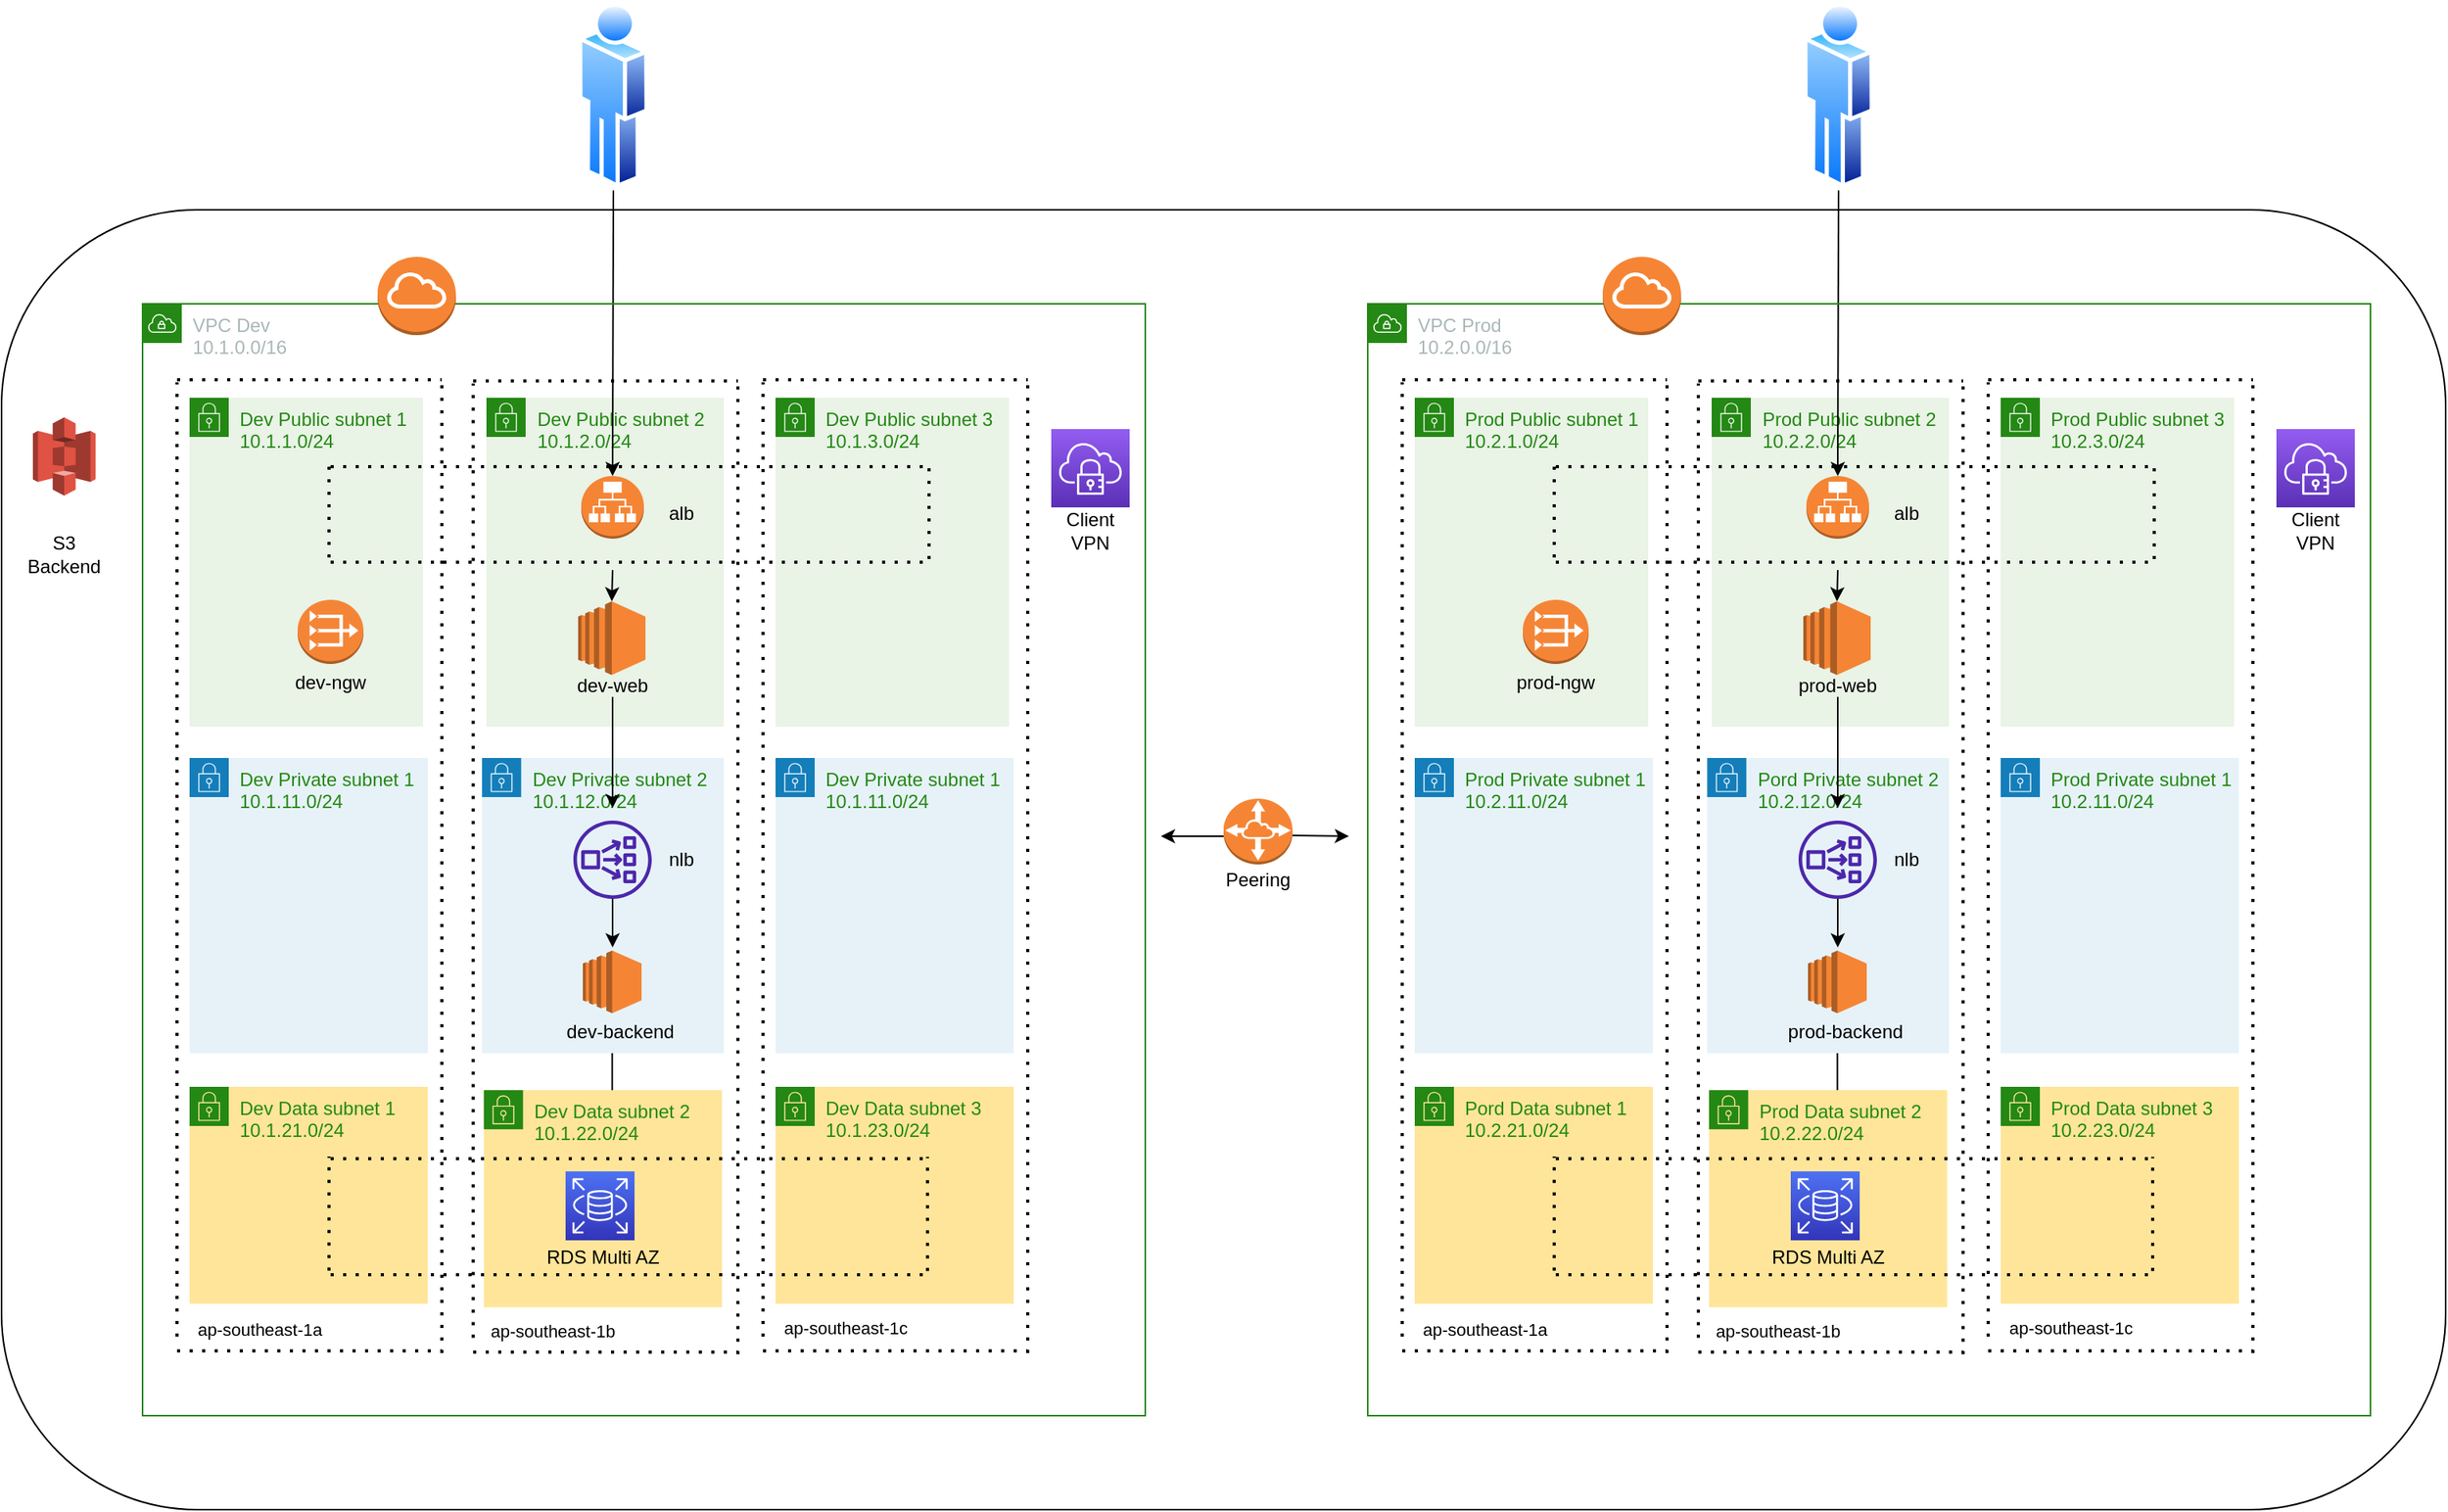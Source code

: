 <mxfile version="18.0.6" type="device"><diagram id="4mEcTjcZsg0XYk1bJ8NQ" name="Page-1"><mxGraphModel dx="2555" dy="2492" grid="1" gridSize="10" guides="1" tooltips="1" connect="1" arrows="1" fold="1" page="1" pageScale="1" pageWidth="827" pageHeight="1169" math="0" shadow="0"><root><mxCell id="0"/><mxCell id="1" parent="0"/><mxCell id="X6D5XVJzbPUNlcnvFjSh-118" value="" style="rounded=1;whiteSpace=wrap;html=1;" parent="1" vertex="1"><mxGeometry x="50" y="-80" width="1560" height="830" as="geometry"/></mxCell><mxCell id="X6D5XVJzbPUNlcnvFjSh-38" value="" style="sketch=0;points=[[0,0,0],[0.25,0,0],[0.5,0,0],[0.75,0,0],[1,0,0],[0,1,0],[0.25,1,0],[0.5,1,0],[0.75,1,0],[1,1,0],[0,0.25,0],[0,0.5,0],[0,0.75,0],[1,0.25,0],[1,0.5,0],[1,0.75,0]];outlineConnect=0;fontColor=#232F3E;gradientColor=#945DF2;gradientDirection=north;fillColor=#5A30B5;strokeColor=#ffffff;dashed=0;verticalLabelPosition=bottom;verticalAlign=top;align=center;html=1;fontSize=12;fontStyle=0;aspect=fixed;shape=mxgraph.aws4.resourceIcon;resIcon=mxgraph.aws4.client_vpn;" parent="1" vertex="1"><mxGeometry x="720" y="60" width="50" height="50" as="geometry"/></mxCell><mxCell id="X6D5XVJzbPUNlcnvFjSh-39" value="" style="outlineConnect=0;dashed=0;verticalLabelPosition=bottom;verticalAlign=top;align=center;html=1;shape=mxgraph.aws3.s3;fillColor=#E05243;gradientColor=none;" parent="1" vertex="1"><mxGeometry x="70" y="52.5" width="40" height="50" as="geometry"/></mxCell><mxCell id="X6D5XVJzbPUNlcnvFjSh-48" value="S3&lt;br&gt;Backend" style="text;html=1;strokeColor=none;fillColor=none;align=center;verticalAlign=middle;whiteSpace=wrap;rounded=0;" parent="1" vertex="1"><mxGeometry x="60" y="125" width="60" height="30" as="geometry"/></mxCell><mxCell id="X6D5XVJzbPUNlcnvFjSh-49" value="Client VPN" style="text;html=1;strokeColor=none;fillColor=none;align=center;verticalAlign=middle;whiteSpace=wrap;rounded=0;" parent="1" vertex="1"><mxGeometry x="715" y="102.5" width="60" height="45" as="geometry"/></mxCell><mxCell id="X6D5XVJzbPUNlcnvFjSh-66" value="" style="endArrow=classic;html=1;rounded=0;" parent="1" edge="1"><mxGeometry width="50" height="50" relative="1" as="geometry"><mxPoint x="439.76" y="450" as="sourcePoint"/><mxPoint x="439.76" y="521" as="targetPoint"/></mxGeometry></mxCell><mxCell id="X6D5XVJzbPUNlcnvFjSh-68" value="" style="aspect=fixed;perimeter=ellipsePerimeter;html=1;align=center;shadow=0;dashed=0;spacingTop=3;image;image=img/lib/active_directory/user.svg;" parent="1" vertex="1"><mxGeometry x="418" y="-214" width="45" height="121.62" as="geometry"/></mxCell><mxCell id="X6D5XVJzbPUNlcnvFjSh-108" value="" style="outlineConnect=0;dashed=0;verticalLabelPosition=bottom;verticalAlign=top;align=center;html=1;shape=mxgraph.aws3.vpc_peering;fillColor=#F58534;gradientColor=none;" parent="1" vertex="1"><mxGeometry x="830" y="296" width="44" height="42" as="geometry"/></mxCell><mxCell id="X6D5XVJzbPUNlcnvFjSh-109" value="Peering" style="text;html=1;strokeColor=none;fillColor=none;align=center;verticalAlign=middle;whiteSpace=wrap;rounded=0;" parent="1" vertex="1"><mxGeometry x="822" y="333" width="60" height="30" as="geometry"/></mxCell><mxCell id="X6D5XVJzbPUNlcnvFjSh-125" value="" style="group" parent="1" vertex="1" connectable="0"><mxGeometry x="162" y="28.55" width="169" height="621.45" as="geometry"/></mxCell><mxCell id="X6D5XVJzbPUNlcnvFjSh-120" value="" style="endArrow=none;dashed=1;html=1;dashPattern=1 3;strokeWidth=2;rounded=0;" parent="X6D5XVJzbPUNlcnvFjSh-125" edge="1"><mxGeometry width="50" height="50" relative="1" as="geometry"><mxPoint as="sourcePoint"/><mxPoint x="169" as="targetPoint"/></mxGeometry></mxCell><mxCell id="X6D5XVJzbPUNlcnvFjSh-121" value="" style="endArrow=none;dashed=1;html=1;dashPattern=1 3;strokeWidth=2;rounded=0;" parent="X6D5XVJzbPUNlcnvFjSh-125" edge="1"><mxGeometry width="50" height="50" relative="1" as="geometry"><mxPoint y="620.132" as="sourcePoint"/><mxPoint x="169" y="620.132" as="targetPoint"/></mxGeometry></mxCell><mxCell id="X6D5XVJzbPUNlcnvFjSh-122" value="" style="endArrow=none;dashed=1;html=1;dashPattern=1 3;strokeWidth=2;rounded=0;" parent="X6D5XVJzbPUNlcnvFjSh-125" edge="1"><mxGeometry width="50" height="50" relative="1" as="geometry"><mxPoint y="611.006" as="sourcePoint"/><mxPoint y="1.626" as="targetPoint"/></mxGeometry></mxCell><mxCell id="X6D5XVJzbPUNlcnvFjSh-123" value="" style="endArrow=none;dashed=1;html=1;dashPattern=1 3;strokeWidth=2;rounded=0;" parent="X6D5XVJzbPUNlcnvFjSh-125" edge="1"><mxGeometry width="50" height="50" relative="1" as="geometry"><mxPoint x="169" y="621.45" as="sourcePoint"/><mxPoint x="169" y="1.624" as="targetPoint"/></mxGeometry></mxCell><mxCell id="zd7yVq0jC0gv8fOaE-Ah-2" value="&lt;span style=&quot;color: rgb(36, 136, 20);&quot;&gt;Dev Private subnet 1&lt;/span&gt;&lt;br style=&quot;color: rgb(36, 136, 20);&quot;&gt;&lt;span style=&quot;color: rgb(36, 136, 20);&quot;&gt;10.1.11.0/24&lt;/span&gt;" style="points=[[0,0],[0.25,0],[0.5,0],[0.75,0],[1,0],[1,0.25],[1,0.5],[1,0.75],[1,1],[0.75,1],[0.5,1],[0.25,1],[0,1],[0,0.75],[0,0.5],[0,0.25]];outlineConnect=0;gradientColor=none;html=1;whiteSpace=wrap;fontSize=12;fontStyle=0;container=1;pointerEvents=0;collapsible=0;recursiveResize=0;shape=mxgraph.aws4.group;grIcon=mxgraph.aws4.group_security_group;grStroke=0;strokeColor=#147EBA;fillColor=#E6F2F8;verticalAlign=top;align=left;spacingLeft=30;fontColor=#147EBA;dashed=0;" vertex="1" parent="X6D5XVJzbPUNlcnvFjSh-125"><mxGeometry x="8" y="241.45" width="152" height="188.55" as="geometry"/></mxCell><mxCell id="zd7yVq0jC0gv8fOaE-Ah-7" value="Dev Data subnet 1&lt;br&gt;10.1.21.0/24" style="points=[[0,0],[0.25,0],[0.5,0],[0.75,0],[1,0],[1,0.25],[1,0.5],[1,0.75],[1,1],[0.75,1],[0.5,1],[0.25,1],[0,1],[0,0.75],[0,0.5],[0,0.25]];outlineConnect=0;gradientColor=none;html=1;whiteSpace=wrap;fontSize=12;fontStyle=0;container=1;pointerEvents=0;collapsible=0;recursiveResize=0;shape=mxgraph.aws4.group;grIcon=mxgraph.aws4.group_security_group;grStroke=0;strokeColor=#248814;fillColor=#FFE599;verticalAlign=top;align=left;spacingLeft=30;fontColor=#248814;dashed=0;" vertex="1" parent="X6D5XVJzbPUNlcnvFjSh-125"><mxGeometry x="8" y="451.45" width="152" height="138.55" as="geometry"/></mxCell><mxCell id="X6D5XVJzbPUNlcnvFjSh-126" value="" style="group" parent="1" vertex="1" connectable="0"><mxGeometry x="351" y="29.27" width="169" height="621.45" as="geometry"/></mxCell><mxCell id="zd7yVq0jC0gv8fOaE-Ah-8" value="Dev Data subnet 2&lt;br&gt;10.1.22.0/24" style="points=[[0,0],[0.25,0],[0.5,0],[0.75,0],[1,0],[1,0.25],[1,0.5],[1,0.75],[1,1],[0.75,1],[0.5,1],[0.25,1],[0,1],[0,0.75],[0,0.5],[0,0.25]];outlineConnect=0;gradientColor=none;html=1;whiteSpace=wrap;fontSize=12;fontStyle=0;container=1;pointerEvents=0;collapsible=0;recursiveResize=0;shape=mxgraph.aws4.group;grIcon=mxgraph.aws4.group_security_group;grStroke=0;strokeColor=#248814;fillColor=#FFE599;verticalAlign=top;align=left;spacingLeft=30;fontColor=#248814;dashed=0;" vertex="1" parent="X6D5XVJzbPUNlcnvFjSh-126"><mxGeometry x="6.83" y="452.9" width="152" height="138.55" as="geometry"/></mxCell><mxCell id="X6D5XVJzbPUNlcnvFjSh-135" value="Dev Public subnet 2&lt;br&gt;10.1.2.0/24" style="points=[[0,0],[0.25,0],[0.5,0],[0.75,0],[1,0],[1,0.25],[1,0.5],[1,0.75],[1,1],[0.75,1],[0.5,1],[0.25,1],[0,1],[0,0.75],[0,0.5],[0,0.25]];outlineConnect=0;gradientColor=none;html=1;whiteSpace=wrap;fontSize=12;fontStyle=0;container=1;pointerEvents=0;collapsible=0;recursiveResize=0;shape=mxgraph.aws4.group;grIcon=mxgraph.aws4.group_security_group;grStroke=0;strokeColor=#248814;fillColor=#E9F3E6;verticalAlign=top;align=left;spacingLeft=30;fontColor=#248814;dashed=0;" parent="X6D5XVJzbPUNlcnvFjSh-126" vertex="1"><mxGeometry x="8.5" y="10.73" width="151.5" height="210" as="geometry"/></mxCell><mxCell id="X6D5XVJzbPUNlcnvFjSh-127" value="" style="endArrow=none;dashed=1;html=1;dashPattern=1 3;strokeWidth=2;rounded=0;" parent="X6D5XVJzbPUNlcnvFjSh-126" edge="1"><mxGeometry width="50" height="50" relative="1" as="geometry"><mxPoint as="sourcePoint"/><mxPoint x="169" as="targetPoint"/></mxGeometry></mxCell><mxCell id="X6D5XVJzbPUNlcnvFjSh-128" value="" style="endArrow=none;dashed=1;html=1;dashPattern=1 3;strokeWidth=2;rounded=0;" parent="X6D5XVJzbPUNlcnvFjSh-126" edge="1"><mxGeometry width="50" height="50" relative="1" as="geometry"><mxPoint y="620.132" as="sourcePoint"/><mxPoint x="169" y="620.132" as="targetPoint"/></mxGeometry></mxCell><mxCell id="X6D5XVJzbPUNlcnvFjSh-129" value="" style="endArrow=none;dashed=1;html=1;dashPattern=1 3;strokeWidth=2;rounded=0;" parent="X6D5XVJzbPUNlcnvFjSh-126" edge="1"><mxGeometry width="50" height="50" relative="1" as="geometry"><mxPoint y="611.006" as="sourcePoint"/><mxPoint y="1.626" as="targetPoint"/></mxGeometry></mxCell><mxCell id="X6D5XVJzbPUNlcnvFjSh-130" value="" style="endArrow=none;dashed=1;html=1;dashPattern=1 3;strokeWidth=2;rounded=0;" parent="X6D5XVJzbPUNlcnvFjSh-126" edge="1"><mxGeometry width="50" height="50" relative="1" as="geometry"><mxPoint x="169" y="621.45" as="sourcePoint"/><mxPoint x="169" y="1.624" as="targetPoint"/></mxGeometry></mxCell><mxCell id="zd7yVq0jC0gv8fOaE-Ah-3" value="&lt;span style=&quot;color: rgb(36, 136, 20);&quot;&gt;Dev Private subnet 2&lt;/span&gt;&lt;br style=&quot;color: rgb(36, 136, 20);&quot;&gt;&lt;span style=&quot;color: rgb(36, 136, 20);&quot;&gt;10.1.12.0/24&lt;/span&gt;" style="points=[[0,0],[0.25,0],[0.5,0],[0.75,0],[1,0],[1,0.25],[1,0.5],[1,0.75],[1,1],[0.75,1],[0.5,1],[0.25,1],[0,1],[0,0.75],[0,0.5],[0,0.25]];outlineConnect=0;gradientColor=none;html=1;whiteSpace=wrap;fontSize=12;fontStyle=0;container=1;pointerEvents=0;collapsible=0;recursiveResize=0;shape=mxgraph.aws4.group;grIcon=mxgraph.aws4.group_security_group;grStroke=0;strokeColor=#147EBA;fillColor=#E6F2F8;verticalAlign=top;align=left;spacingLeft=30;fontColor=#147EBA;dashed=0;" vertex="1" parent="X6D5XVJzbPUNlcnvFjSh-126"><mxGeometry x="5.66" y="240.73" width="154.34" height="188.55" as="geometry"/></mxCell><mxCell id="zd7yVq0jC0gv8fOaE-Ah-4" value="ap-southeast-1b" style="text;html=1;strokeColor=none;fillColor=none;align=center;verticalAlign=middle;whiteSpace=wrap;rounded=0;fontSize=11;" vertex="1" parent="X6D5XVJzbPUNlcnvFjSh-126"><mxGeometry x="5.66" y="591.45" width="90" height="30" as="geometry"/></mxCell><mxCell id="X6D5XVJzbPUNlcnvFjSh-132" value="ap-southeast-1a" style="text;html=1;strokeColor=none;fillColor=none;align=center;verticalAlign=middle;whiteSpace=wrap;rounded=0;fontSize=11;" parent="1" vertex="1"><mxGeometry x="170" y="620" width="90" height="30" as="geometry"/></mxCell><mxCell id="X6D5XVJzbPUNlcnvFjSh-40" value="" style="outlineConnect=0;dashed=0;verticalLabelPosition=bottom;verticalAlign=top;align=center;html=1;shape=mxgraph.aws3.application_load_balancer;fillColor=#F58534;gradientColor=none;" parent="1" vertex="1"><mxGeometry x="420" y="90" width="40" height="40" as="geometry"/></mxCell><mxCell id="X6D5XVJzbPUNlcnvFjSh-62" value="" style="endArrow=classic;html=1;rounded=0;entryX=0.5;entryY=0;entryDx=0;entryDy=0;entryPerimeter=0;" parent="1" target="X6D5XVJzbPUNlcnvFjSh-1" edge="1"><mxGeometry width="50" height="50" relative="1" as="geometry"><mxPoint x="440" y="150" as="sourcePoint"/><mxPoint x="330" y="120" as="targetPoint"/></mxGeometry></mxCell><mxCell id="X6D5XVJzbPUNlcnvFjSh-1" value="" style="outlineConnect=0;dashed=0;verticalLabelPosition=bottom;verticalAlign=top;align=center;html=1;shape=mxgraph.aws3.ec2;fillColor=#F58534;gradientColor=none;" parent="1" vertex="1"><mxGeometry x="418" y="170" width="43" height="47" as="geometry"/></mxCell><mxCell id="X6D5XVJzbPUNlcnvFjSh-7" value="dev-web" style="text;html=1;strokeColor=none;fillColor=none;align=center;verticalAlign=middle;whiteSpace=wrap;rounded=0;" parent="1" vertex="1"><mxGeometry x="410" y="209" width="60" height="30" as="geometry"/></mxCell><mxCell id="zd7yVq0jC0gv8fOaE-Ah-1" value="Dev Public subnet 1&lt;br&gt;10.1.1.0/24" style="points=[[0,0],[0.25,0],[0.5,0],[0.75,0],[1,0],[1,0.25],[1,0.5],[1,0.75],[1,1],[0.75,1],[0.5,1],[0.25,1],[0,1],[0,0.75],[0,0.5],[0,0.25]];outlineConnect=0;gradientColor=none;html=1;whiteSpace=wrap;fontSize=12;fontStyle=0;container=1;pointerEvents=0;collapsible=0;recursiveResize=0;shape=mxgraph.aws4.group;grIcon=mxgraph.aws4.group_security_group;grStroke=0;strokeColor=#248814;fillColor=#E9F3E6;verticalAlign=top;align=left;spacingLeft=30;fontColor=#248814;dashed=0;" vertex="1" parent="1"><mxGeometry x="170" y="40" width="149" height="210" as="geometry"/></mxCell><mxCell id="X6D5XVJzbPUNlcnvFjSh-12" value="dev-ngw" style="text;html=1;strokeColor=none;fillColor=none;align=center;verticalAlign=middle;whiteSpace=wrap;rounded=0;" parent="1" vertex="1"><mxGeometry x="230" y="207" width="60" height="30" as="geometry"/></mxCell><mxCell id="X6D5XVJzbPUNlcnvFjSh-11" value="" style="outlineConnect=0;dashed=0;verticalLabelPosition=bottom;verticalAlign=top;align=center;html=1;shape=mxgraph.aws3.vpc_nat_gateway;fillColor=#F58536;gradientColor=none;" parent="1" vertex="1"><mxGeometry x="239" y="169" width="42" height="41" as="geometry"/></mxCell><mxCell id="X6D5XVJzbPUNlcnvFjSh-63" value="" style="endArrow=classic;html=1;rounded=0;" parent="1" edge="1"><mxGeometry width="50" height="50" relative="1" as="geometry"><mxPoint x="440" y="231" as="sourcePoint"/><mxPoint x="440" y="302" as="targetPoint"/></mxGeometry></mxCell><mxCell id="X6D5XVJzbPUNlcnvFjSh-50" value="" style="sketch=0;outlineConnect=0;fontColor=#232F3E;gradientColor=none;fillColor=#4D27AA;strokeColor=none;dashed=0;verticalLabelPosition=bottom;verticalAlign=top;align=center;html=1;fontSize=12;fontStyle=0;aspect=fixed;pointerEvents=1;shape=mxgraph.aws4.network_load_balancer;" parent="1" vertex="1"><mxGeometry x="415" y="310" width="50" height="50" as="geometry"/></mxCell><mxCell id="X6D5XVJzbPUNlcnvFjSh-20" value="" style="outlineConnect=0;dashed=0;verticalLabelPosition=bottom;verticalAlign=top;align=center;html=1;shape=mxgraph.aws3.ec2;fillColor=#F58534;gradientColor=none;" parent="1" vertex="1"><mxGeometry x="421" y="393" width="37.5" height="40" as="geometry"/></mxCell><mxCell id="X6D5XVJzbPUNlcnvFjSh-21" value="dev-backend" style="text;html=1;strokeColor=none;fillColor=none;align=center;verticalAlign=middle;whiteSpace=wrap;rounded=0;" parent="1" vertex="1"><mxGeometry x="405" y="430" width="80" height="30" as="geometry"/></mxCell><mxCell id="X6D5XVJzbPUNlcnvFjSh-59" value="nlb" style="text;html=1;strokeColor=none;fillColor=none;align=center;verticalAlign=middle;whiteSpace=wrap;rounded=0;" parent="1" vertex="1"><mxGeometry x="454" y="320" width="60" height="30" as="geometry"/></mxCell><mxCell id="X6D5XVJzbPUNlcnvFjSh-64" value="" style="endArrow=classic;html=1;rounded=0;" parent="1" edge="1"><mxGeometry width="50" height="50" relative="1" as="geometry"><mxPoint x="440" y="360" as="sourcePoint"/><mxPoint x="440" y="391" as="targetPoint"/></mxGeometry></mxCell><mxCell id="X6D5XVJzbPUNlcnvFjSh-30" value="" style="sketch=0;points=[[0,0,0],[0.25,0,0],[0.5,0,0],[0.75,0,0],[1,0,0],[0,1,0],[0.25,1,0],[0.5,1,0],[0.75,1,0],[1,1,0],[0,0.25,0],[0,0.5,0],[0,0.75,0],[1,0.25,0],[1,0.5,0],[1,0.75,0]];outlineConnect=0;fontColor=#232F3E;gradientColor=#4D72F3;gradientDirection=north;fillColor=#3334B9;strokeColor=#ffffff;dashed=0;verticalLabelPosition=bottom;verticalAlign=top;align=center;html=1;fontSize=12;fontStyle=0;aspect=fixed;shape=mxgraph.aws4.resourceIcon;resIcon=mxgraph.aws4.rds;" parent="1" vertex="1"><mxGeometry x="410" y="534" width="44" height="44" as="geometry"/></mxCell><mxCell id="zd7yVq0jC0gv8fOaE-Ah-19" value="" style="group" vertex="1" connectable="0" parent="1"><mxGeometry x="536" y="28.55" width="169" height="621.45" as="geometry"/></mxCell><mxCell id="zd7yVq0jC0gv8fOaE-Ah-20" value="" style="endArrow=none;dashed=1;html=1;dashPattern=1 3;strokeWidth=2;rounded=0;" edge="1" parent="zd7yVq0jC0gv8fOaE-Ah-19"><mxGeometry width="50" height="50" relative="1" as="geometry"><mxPoint as="sourcePoint"/><mxPoint x="169" as="targetPoint"/></mxGeometry></mxCell><mxCell id="zd7yVq0jC0gv8fOaE-Ah-21" value="" style="endArrow=none;dashed=1;html=1;dashPattern=1 3;strokeWidth=2;rounded=0;" edge="1" parent="zd7yVq0jC0gv8fOaE-Ah-19"><mxGeometry width="50" height="50" relative="1" as="geometry"><mxPoint y="620.132" as="sourcePoint"/><mxPoint x="169" y="620.132" as="targetPoint"/></mxGeometry></mxCell><mxCell id="zd7yVq0jC0gv8fOaE-Ah-22" value="" style="endArrow=none;dashed=1;html=1;dashPattern=1 3;strokeWidth=2;rounded=0;" edge="1" parent="zd7yVq0jC0gv8fOaE-Ah-19"><mxGeometry width="50" height="50" relative="1" as="geometry"><mxPoint y="611.006" as="sourcePoint"/><mxPoint y="1.626" as="targetPoint"/></mxGeometry></mxCell><mxCell id="zd7yVq0jC0gv8fOaE-Ah-23" value="" style="endArrow=none;dashed=1;html=1;dashPattern=1 3;strokeWidth=2;rounded=0;" edge="1" parent="zd7yVq0jC0gv8fOaE-Ah-19"><mxGeometry width="50" height="50" relative="1" as="geometry"><mxPoint x="169" y="621.45" as="sourcePoint"/><mxPoint x="169" y="1.624" as="targetPoint"/></mxGeometry></mxCell><mxCell id="zd7yVq0jC0gv8fOaE-Ah-24" value="&lt;span style=&quot;color: rgb(36, 136, 20);&quot;&gt;Dev Private subnet 1&lt;/span&gt;&lt;br style=&quot;color: rgb(36, 136, 20);&quot;&gt;&lt;span style=&quot;color: rgb(36, 136, 20);&quot;&gt;10.1.11.0/24&lt;/span&gt;" style="points=[[0,0],[0.25,0],[0.5,0],[0.75,0],[1,0],[1,0.25],[1,0.5],[1,0.75],[1,1],[0.75,1],[0.5,1],[0.25,1],[0,1],[0,0.75],[0,0.5],[0,0.25]];outlineConnect=0;gradientColor=none;html=1;whiteSpace=wrap;fontSize=12;fontStyle=0;container=1;pointerEvents=0;collapsible=0;recursiveResize=0;shape=mxgraph.aws4.group;grIcon=mxgraph.aws4.group_security_group;grStroke=0;strokeColor=#147EBA;fillColor=#E6F2F8;verticalAlign=top;align=left;spacingLeft=30;fontColor=#147EBA;dashed=0;" vertex="1" parent="zd7yVq0jC0gv8fOaE-Ah-19"><mxGeometry x="8" y="241.45" width="152" height="188.55" as="geometry"/></mxCell><mxCell id="zd7yVq0jC0gv8fOaE-Ah-25" value="Dev Data subnet 3&lt;br&gt;10.1.23.0/24" style="points=[[0,0],[0.25,0],[0.5,0],[0.75,0],[1,0],[1,0.25],[1,0.5],[1,0.75],[1,1],[0.75,1],[0.5,1],[0.25,1],[0,1],[0,0.75],[0,0.5],[0,0.25]];outlineConnect=0;gradientColor=none;html=1;whiteSpace=wrap;fontSize=12;fontStyle=0;container=1;pointerEvents=0;collapsible=0;recursiveResize=0;shape=mxgraph.aws4.group;grIcon=mxgraph.aws4.group_security_group;grStroke=0;strokeColor=#248814;fillColor=#FFE599;verticalAlign=top;align=left;spacingLeft=30;fontColor=#248814;dashed=0;" vertex="1" parent="zd7yVq0jC0gv8fOaE-Ah-19"><mxGeometry x="8" y="451.45" width="152" height="138.55" as="geometry"/></mxCell><mxCell id="zd7yVq0jC0gv8fOaE-Ah-26" value="ap-southeast-1c" style="text;html=1;strokeColor=none;fillColor=none;align=center;verticalAlign=middle;whiteSpace=wrap;rounded=0;fontSize=11;" vertex="1" parent="zd7yVq0jC0gv8fOaE-Ah-19"><mxGeometry x="8" y="590.0" width="90" height="30" as="geometry"/></mxCell><mxCell id="zd7yVq0jC0gv8fOaE-Ah-27" value="Dev Public subnet 3&lt;br&gt;10.1.3.0/24" style="points=[[0,0],[0.25,0],[0.5,0],[0.75,0],[1,0],[1,0.25],[1,0.5],[1,0.75],[1,1],[0.75,1],[0.5,1],[0.25,1],[0,1],[0,0.75],[0,0.5],[0,0.25]];outlineConnect=0;gradientColor=none;html=1;whiteSpace=wrap;fontSize=12;fontStyle=0;container=1;pointerEvents=0;collapsible=0;recursiveResize=0;shape=mxgraph.aws4.group;grIcon=mxgraph.aws4.group_security_group;grStroke=0;strokeColor=#248814;fillColor=#E9F3E6;verticalAlign=top;align=left;spacingLeft=30;fontColor=#248814;dashed=0;" vertex="1" parent="zd7yVq0jC0gv8fOaE-Ah-19"><mxGeometry x="8" y="11.45" width="149" height="210" as="geometry"/></mxCell><mxCell id="X6D5XVJzbPUNlcnvFjSh-51" value="" style="group" parent="1" vertex="1" connectable="0"><mxGeometry x="260" y="523.5" width="380" height="76.5" as="geometry"/></mxCell><mxCell id="X6D5XVJzbPUNlcnvFjSh-52" value="" style="endArrow=none;dashed=1;html=1;dashPattern=1 3;strokeWidth=2;rounded=0;" parent="X6D5XVJzbPUNlcnvFjSh-51" edge="1"><mxGeometry width="50" height="50" relative="1" as="geometry"><mxPoint y="2.429" as="sourcePoint"/><mxPoint x="380" y="2.429" as="targetPoint"/></mxGeometry></mxCell><mxCell id="X6D5XVJzbPUNlcnvFjSh-53" value="" style="endArrow=none;dashed=1;html=1;dashPattern=1 3;strokeWidth=2;rounded=0;" parent="X6D5XVJzbPUNlcnvFjSh-51" edge="1"><mxGeometry width="50" height="50" relative="1" as="geometry"><mxPoint y="76.5" as="sourcePoint"/><mxPoint x="380" y="76.5" as="targetPoint"/></mxGeometry></mxCell><mxCell id="X6D5XVJzbPUNlcnvFjSh-54" value="" style="endArrow=none;dashed=1;html=1;dashPattern=1 3;strokeWidth=2;rounded=0;" parent="X6D5XVJzbPUNlcnvFjSh-51" edge="1"><mxGeometry width="50" height="50" relative="1" as="geometry"><mxPoint x="-1" y="73.857" as="sourcePoint"/><mxPoint x="-1" y="1" as="targetPoint"/></mxGeometry></mxCell><mxCell id="X6D5XVJzbPUNlcnvFjSh-55" value="" style="endArrow=none;dashed=1;html=1;dashPattern=1 3;strokeWidth=2;rounded=0;" parent="X6D5XVJzbPUNlcnvFjSh-51" edge="1"><mxGeometry width="50" height="50" relative="1" as="geometry"><mxPoint x="381" y="74.071" as="sourcePoint"/><mxPoint x="381" y="1.214" as="targetPoint"/></mxGeometry></mxCell><mxCell id="X6D5XVJzbPUNlcnvFjSh-36" value="RDS Multi AZ" style="text;html=1;strokeColor=none;fillColor=none;align=center;verticalAlign=middle;whiteSpace=wrap;rounded=0;" parent="X6D5XVJzbPUNlcnvFjSh-51" vertex="1"><mxGeometry x="132" y="50.5" width="84" height="30" as="geometry"/></mxCell><mxCell id="X6D5XVJzbPUNlcnvFjSh-47" value="" style="group" parent="1" vertex="1" connectable="0"><mxGeometry x="260" y="82" width="380" height="63" as="geometry"/></mxCell><mxCell id="X6D5XVJzbPUNlcnvFjSh-41" value="" style="endArrow=none;dashed=1;html=1;dashPattern=1 3;strokeWidth=2;rounded=0;" parent="X6D5XVJzbPUNlcnvFjSh-47" edge="1"><mxGeometry width="50" height="50" relative="1" as="geometry"><mxPoint y="2" as="sourcePoint"/><mxPoint x="380" y="2" as="targetPoint"/></mxGeometry></mxCell><mxCell id="X6D5XVJzbPUNlcnvFjSh-42" value="" style="endArrow=none;dashed=1;html=1;dashPattern=1 3;strokeWidth=2;rounded=0;" parent="X6D5XVJzbPUNlcnvFjSh-47" edge="1"><mxGeometry width="50" height="50" relative="1" as="geometry"><mxPoint y="63" as="sourcePoint"/><mxPoint x="380" y="63" as="targetPoint"/></mxGeometry></mxCell><mxCell id="X6D5XVJzbPUNlcnvFjSh-43" value="" style="endArrow=none;dashed=1;html=1;dashPattern=1 3;strokeWidth=2;rounded=0;" parent="X6D5XVJzbPUNlcnvFjSh-47" edge="1"><mxGeometry width="50" height="50" relative="1" as="geometry"><mxPoint x="-1" y="60" as="sourcePoint"/><mxPoint x="-1" as="targetPoint"/></mxGeometry></mxCell><mxCell id="X6D5XVJzbPUNlcnvFjSh-45" value="" style="endArrow=none;dashed=1;html=1;dashPattern=1 3;strokeWidth=2;rounded=0;" parent="X6D5XVJzbPUNlcnvFjSh-47" edge="1"><mxGeometry width="50" height="50" relative="1" as="geometry"><mxPoint x="382" y="61" as="sourcePoint"/><mxPoint x="382" y="1" as="targetPoint"/></mxGeometry></mxCell><mxCell id="X6D5XVJzbPUNlcnvFjSh-58" value="alb" style="text;html=1;strokeColor=none;fillColor=none;align=center;verticalAlign=middle;whiteSpace=wrap;rounded=0;" parent="X6D5XVJzbPUNlcnvFjSh-47" vertex="1"><mxGeometry x="194" y="16.5" width="60" height="30" as="geometry"/></mxCell><mxCell id="X6D5XVJzbPUNlcnvFjSh-60" value="" style="endArrow=classic;html=1;rounded=0;exitX=0.5;exitY=1;exitDx=0;exitDy=0;" parent="1" source="X6D5XVJzbPUNlcnvFjSh-68" edge="1"><mxGeometry width="50" height="50" relative="1" as="geometry"><mxPoint x="440" y="-70" as="sourcePoint"/><mxPoint x="440" y="90" as="targetPoint"/></mxGeometry></mxCell><mxCell id="zd7yVq0jC0gv8fOaE-Ah-29" value="VPC Dev&lt;br&gt;10.1.0.0/16&lt;br&gt;" style="points=[[0,0],[0.25,0],[0.5,0],[0.75,0],[1,0],[1,0.25],[1,0.5],[1,0.75],[1,1],[0.75,1],[0.5,1],[0.25,1],[0,1],[0,0.75],[0,0.5],[0,0.25]];outlineConnect=0;gradientColor=none;html=1;whiteSpace=wrap;fontSize=12;fontStyle=0;container=1;pointerEvents=0;collapsible=0;recursiveResize=0;shape=mxgraph.aws4.group;grIcon=mxgraph.aws4.group_vpc;strokeColor=#248814;fillColor=none;verticalAlign=top;align=left;spacingLeft=30;fontColor=#AAB7B8;dashed=0;" vertex="1" parent="1"><mxGeometry x="140" y="-20" width="640" height="710" as="geometry"/></mxCell><mxCell id="X6D5XVJzbPUNlcnvFjSh-37" value="" style="outlineConnect=0;dashed=0;verticalLabelPosition=bottom;verticalAlign=top;align=center;html=1;shape=mxgraph.aws3.internet_gateway;fillColor=#F58534;gradientColor=none;" parent="1" vertex="1"><mxGeometry x="290" y="-50" width="50" height="50" as="geometry"/></mxCell><mxCell id="zd7yVq0jC0gv8fOaE-Ah-30" value="" style="sketch=0;points=[[0,0,0],[0.25,0,0],[0.5,0,0],[0.75,0,0],[1,0,0],[0,1,0],[0.25,1,0],[0.5,1,0],[0.75,1,0],[1,1,0],[0,0.25,0],[0,0.5,0],[0,0.75,0],[1,0.25,0],[1,0.5,0],[1,0.75,0]];outlineConnect=0;fontColor=#232F3E;gradientColor=#945DF2;gradientDirection=north;fillColor=#5A30B5;strokeColor=#ffffff;dashed=0;verticalLabelPosition=bottom;verticalAlign=top;align=center;html=1;fontSize=12;fontStyle=0;aspect=fixed;shape=mxgraph.aws4.resourceIcon;resIcon=mxgraph.aws4.client_vpn;" vertex="1" parent="1"><mxGeometry x="1502" y="60" width="50" height="50" as="geometry"/></mxCell><mxCell id="zd7yVq0jC0gv8fOaE-Ah-31" value="Client VPN" style="text;html=1;strokeColor=none;fillColor=none;align=center;verticalAlign=middle;whiteSpace=wrap;rounded=0;" vertex="1" parent="1"><mxGeometry x="1497" y="102.5" width="60" height="45" as="geometry"/></mxCell><mxCell id="zd7yVq0jC0gv8fOaE-Ah-32" value="" style="endArrow=classic;html=1;rounded=0;" edge="1" parent="1"><mxGeometry width="50" height="50" relative="1" as="geometry"><mxPoint x="1221.76" y="450" as="sourcePoint"/><mxPoint x="1221.76" y="521" as="targetPoint"/></mxGeometry></mxCell><mxCell id="zd7yVq0jC0gv8fOaE-Ah-33" value="" style="aspect=fixed;perimeter=ellipsePerimeter;html=1;align=center;shadow=0;dashed=0;spacingTop=3;image;image=img/lib/active_directory/user.svg;" vertex="1" parent="1"><mxGeometry x="1200" y="-214" width="45" height="121.62" as="geometry"/></mxCell><mxCell id="zd7yVq0jC0gv8fOaE-Ah-34" value="" style="group" vertex="1" connectable="0" parent="1"><mxGeometry x="944" y="28.55" width="169" height="621.45" as="geometry"/></mxCell><mxCell id="zd7yVq0jC0gv8fOaE-Ah-35" value="" style="endArrow=none;dashed=1;html=1;dashPattern=1 3;strokeWidth=2;rounded=0;" edge="1" parent="zd7yVq0jC0gv8fOaE-Ah-34"><mxGeometry width="50" height="50" relative="1" as="geometry"><mxPoint as="sourcePoint"/><mxPoint x="169" as="targetPoint"/></mxGeometry></mxCell><mxCell id="zd7yVq0jC0gv8fOaE-Ah-36" value="" style="endArrow=none;dashed=1;html=1;dashPattern=1 3;strokeWidth=2;rounded=0;" edge="1" parent="zd7yVq0jC0gv8fOaE-Ah-34"><mxGeometry width="50" height="50" relative="1" as="geometry"><mxPoint y="620.132" as="sourcePoint"/><mxPoint x="169" y="620.132" as="targetPoint"/></mxGeometry></mxCell><mxCell id="zd7yVq0jC0gv8fOaE-Ah-37" value="" style="endArrow=none;dashed=1;html=1;dashPattern=1 3;strokeWidth=2;rounded=0;" edge="1" parent="zd7yVq0jC0gv8fOaE-Ah-34"><mxGeometry width="50" height="50" relative="1" as="geometry"><mxPoint y="611.006" as="sourcePoint"/><mxPoint y="1.626" as="targetPoint"/></mxGeometry></mxCell><mxCell id="zd7yVq0jC0gv8fOaE-Ah-38" value="" style="endArrow=none;dashed=1;html=1;dashPattern=1 3;strokeWidth=2;rounded=0;" edge="1" parent="zd7yVq0jC0gv8fOaE-Ah-34"><mxGeometry width="50" height="50" relative="1" as="geometry"><mxPoint x="169" y="621.45" as="sourcePoint"/><mxPoint x="169" y="1.624" as="targetPoint"/></mxGeometry></mxCell><mxCell id="zd7yVq0jC0gv8fOaE-Ah-39" value="&lt;span style=&quot;color: rgb(36, 136, 20);&quot;&gt;Prod Private subnet 1&lt;/span&gt;&lt;br style=&quot;color: rgb(36, 136, 20);&quot;&gt;&lt;span style=&quot;color: rgb(36, 136, 20);&quot;&gt;10.2.11.0/24&lt;/span&gt;" style="points=[[0,0],[0.25,0],[0.5,0],[0.75,0],[1,0],[1,0.25],[1,0.5],[1,0.75],[1,1],[0.75,1],[0.5,1],[0.25,1],[0,1],[0,0.75],[0,0.5],[0,0.25]];outlineConnect=0;gradientColor=none;html=1;whiteSpace=wrap;fontSize=12;fontStyle=0;container=1;pointerEvents=0;collapsible=0;recursiveResize=0;shape=mxgraph.aws4.group;grIcon=mxgraph.aws4.group_security_group;grStroke=0;strokeColor=#147EBA;fillColor=#E6F2F8;verticalAlign=top;align=left;spacingLeft=30;fontColor=#147EBA;dashed=0;" vertex="1" parent="zd7yVq0jC0gv8fOaE-Ah-34"><mxGeometry x="8" y="241.45" width="152" height="188.55" as="geometry"/></mxCell><mxCell id="zd7yVq0jC0gv8fOaE-Ah-40" value="Pord Data subnet 1&lt;br&gt;10.2.21.0/24" style="points=[[0,0],[0.25,0],[0.5,0],[0.75,0],[1,0],[1,0.25],[1,0.5],[1,0.75],[1,1],[0.75,1],[0.5,1],[0.25,1],[0,1],[0,0.75],[0,0.5],[0,0.25]];outlineConnect=0;gradientColor=none;html=1;whiteSpace=wrap;fontSize=12;fontStyle=0;container=1;pointerEvents=0;collapsible=0;recursiveResize=0;shape=mxgraph.aws4.group;grIcon=mxgraph.aws4.group_security_group;grStroke=0;strokeColor=#248814;fillColor=#FFE599;verticalAlign=top;align=left;spacingLeft=30;fontColor=#248814;dashed=0;" vertex="1" parent="zd7yVq0jC0gv8fOaE-Ah-34"><mxGeometry x="8" y="451.45" width="152" height="138.55" as="geometry"/></mxCell><mxCell id="zd7yVq0jC0gv8fOaE-Ah-41" value="" style="group" vertex="1" connectable="0" parent="1"><mxGeometry x="1133" y="29.27" width="169" height="621.45" as="geometry"/></mxCell><mxCell id="zd7yVq0jC0gv8fOaE-Ah-42" value="Prod Data subnet 2&lt;br&gt;10.2.22.0/24" style="points=[[0,0],[0.25,0],[0.5,0],[0.75,0],[1,0],[1,0.25],[1,0.5],[1,0.75],[1,1],[0.75,1],[0.5,1],[0.25,1],[0,1],[0,0.75],[0,0.5],[0,0.25]];outlineConnect=0;gradientColor=none;html=1;whiteSpace=wrap;fontSize=12;fontStyle=0;container=1;pointerEvents=0;collapsible=0;recursiveResize=0;shape=mxgraph.aws4.group;grIcon=mxgraph.aws4.group_security_group;grStroke=0;strokeColor=#248814;fillColor=#FFE599;verticalAlign=top;align=left;spacingLeft=30;fontColor=#248814;dashed=0;" vertex="1" parent="zd7yVq0jC0gv8fOaE-Ah-41"><mxGeometry x="6.83" y="452.9" width="152" height="138.55" as="geometry"/></mxCell><mxCell id="zd7yVq0jC0gv8fOaE-Ah-43" value="Prod Public subnet 2&lt;br&gt;10.2.2.0/24" style="points=[[0,0],[0.25,0],[0.5,0],[0.75,0],[1,0],[1,0.25],[1,0.5],[1,0.75],[1,1],[0.75,1],[0.5,1],[0.25,1],[0,1],[0,0.75],[0,0.5],[0,0.25]];outlineConnect=0;gradientColor=none;html=1;whiteSpace=wrap;fontSize=12;fontStyle=0;container=1;pointerEvents=0;collapsible=0;recursiveResize=0;shape=mxgraph.aws4.group;grIcon=mxgraph.aws4.group_security_group;grStroke=0;strokeColor=#248814;fillColor=#E9F3E6;verticalAlign=top;align=left;spacingLeft=30;fontColor=#248814;dashed=0;" vertex="1" parent="zd7yVq0jC0gv8fOaE-Ah-41"><mxGeometry x="8.5" y="10.73" width="151.5" height="210" as="geometry"/></mxCell><mxCell id="zd7yVq0jC0gv8fOaE-Ah-44" value="" style="endArrow=none;dashed=1;html=1;dashPattern=1 3;strokeWidth=2;rounded=0;" edge="1" parent="zd7yVq0jC0gv8fOaE-Ah-41"><mxGeometry width="50" height="50" relative="1" as="geometry"><mxPoint as="sourcePoint"/><mxPoint x="169" as="targetPoint"/></mxGeometry></mxCell><mxCell id="zd7yVq0jC0gv8fOaE-Ah-45" value="" style="endArrow=none;dashed=1;html=1;dashPattern=1 3;strokeWidth=2;rounded=0;" edge="1" parent="zd7yVq0jC0gv8fOaE-Ah-41"><mxGeometry width="50" height="50" relative="1" as="geometry"><mxPoint y="620.132" as="sourcePoint"/><mxPoint x="169" y="620.132" as="targetPoint"/></mxGeometry></mxCell><mxCell id="zd7yVq0jC0gv8fOaE-Ah-46" value="" style="endArrow=none;dashed=1;html=1;dashPattern=1 3;strokeWidth=2;rounded=0;" edge="1" parent="zd7yVq0jC0gv8fOaE-Ah-41"><mxGeometry width="50" height="50" relative="1" as="geometry"><mxPoint y="611.006" as="sourcePoint"/><mxPoint y="1.626" as="targetPoint"/></mxGeometry></mxCell><mxCell id="zd7yVq0jC0gv8fOaE-Ah-47" value="" style="endArrow=none;dashed=1;html=1;dashPattern=1 3;strokeWidth=2;rounded=0;" edge="1" parent="zd7yVq0jC0gv8fOaE-Ah-41"><mxGeometry width="50" height="50" relative="1" as="geometry"><mxPoint x="169" y="621.45" as="sourcePoint"/><mxPoint x="169" y="1.624" as="targetPoint"/></mxGeometry></mxCell><mxCell id="zd7yVq0jC0gv8fOaE-Ah-48" value="&lt;span style=&quot;color: rgb(36, 136, 20);&quot;&gt;Pord Private subnet 2&lt;/span&gt;&lt;br style=&quot;color: rgb(36, 136, 20);&quot;&gt;&lt;span style=&quot;color: rgb(36, 136, 20);&quot;&gt;10.2.12.0/24&lt;/span&gt;" style="points=[[0,0],[0.25,0],[0.5,0],[0.75,0],[1,0],[1,0.25],[1,0.5],[1,0.75],[1,1],[0.75,1],[0.5,1],[0.25,1],[0,1],[0,0.75],[0,0.5],[0,0.25]];outlineConnect=0;gradientColor=none;html=1;whiteSpace=wrap;fontSize=12;fontStyle=0;container=1;pointerEvents=0;collapsible=0;recursiveResize=0;shape=mxgraph.aws4.group;grIcon=mxgraph.aws4.group_security_group;grStroke=0;strokeColor=#147EBA;fillColor=#E6F2F8;verticalAlign=top;align=left;spacingLeft=30;fontColor=#147EBA;dashed=0;" vertex="1" parent="zd7yVq0jC0gv8fOaE-Ah-41"><mxGeometry x="5.66" y="240.73" width="154.34" height="188.55" as="geometry"/></mxCell><mxCell id="zd7yVq0jC0gv8fOaE-Ah-49" value="ap-southeast-1b" style="text;html=1;strokeColor=none;fillColor=none;align=center;verticalAlign=middle;whiteSpace=wrap;rounded=0;fontSize=11;" vertex="1" parent="zd7yVq0jC0gv8fOaE-Ah-41"><mxGeometry x="5.66" y="591.45" width="90" height="30" as="geometry"/></mxCell><mxCell id="zd7yVq0jC0gv8fOaE-Ah-50" value="ap-southeast-1a" style="text;html=1;strokeColor=none;fillColor=none;align=center;verticalAlign=middle;whiteSpace=wrap;rounded=0;fontSize=11;" vertex="1" parent="1"><mxGeometry x="952" y="620" width="90" height="30" as="geometry"/></mxCell><mxCell id="zd7yVq0jC0gv8fOaE-Ah-51" value="" style="outlineConnect=0;dashed=0;verticalLabelPosition=bottom;verticalAlign=top;align=center;html=1;shape=mxgraph.aws3.application_load_balancer;fillColor=#F58534;gradientColor=none;" vertex="1" parent="1"><mxGeometry x="1202" y="90" width="40" height="40" as="geometry"/></mxCell><mxCell id="zd7yVq0jC0gv8fOaE-Ah-52" value="" style="endArrow=classic;html=1;rounded=0;entryX=0.5;entryY=0;entryDx=0;entryDy=0;entryPerimeter=0;" edge="1" parent="1" target="zd7yVq0jC0gv8fOaE-Ah-53"><mxGeometry width="50" height="50" relative="1" as="geometry"><mxPoint x="1222" y="150" as="sourcePoint"/><mxPoint x="1112" y="120" as="targetPoint"/></mxGeometry></mxCell><mxCell id="zd7yVq0jC0gv8fOaE-Ah-53" value="" style="outlineConnect=0;dashed=0;verticalLabelPosition=bottom;verticalAlign=top;align=center;html=1;shape=mxgraph.aws3.ec2;fillColor=#F58534;gradientColor=none;" vertex="1" parent="1"><mxGeometry x="1200" y="170" width="43" height="47" as="geometry"/></mxCell><mxCell id="zd7yVq0jC0gv8fOaE-Ah-54" value="prod-web" style="text;html=1;strokeColor=none;fillColor=none;align=center;verticalAlign=middle;whiteSpace=wrap;rounded=0;" vertex="1" parent="1"><mxGeometry x="1192" y="209" width="60" height="30" as="geometry"/></mxCell><mxCell id="zd7yVq0jC0gv8fOaE-Ah-55" value="Prod Public subnet 1&lt;br&gt;10.2.1.0/24" style="points=[[0,0],[0.25,0],[0.5,0],[0.75,0],[1,0],[1,0.25],[1,0.5],[1,0.75],[1,1],[0.75,1],[0.5,1],[0.25,1],[0,1],[0,0.75],[0,0.5],[0,0.25]];outlineConnect=0;gradientColor=none;html=1;whiteSpace=wrap;fontSize=12;fontStyle=0;container=1;pointerEvents=0;collapsible=0;recursiveResize=0;shape=mxgraph.aws4.group;grIcon=mxgraph.aws4.group_security_group;grStroke=0;strokeColor=#248814;fillColor=#E9F3E6;verticalAlign=top;align=left;spacingLeft=30;fontColor=#248814;dashed=0;" vertex="1" parent="1"><mxGeometry x="952" y="40" width="149" height="210" as="geometry"/></mxCell><mxCell id="zd7yVq0jC0gv8fOaE-Ah-56" value="prod-ngw" style="text;html=1;strokeColor=none;fillColor=none;align=center;verticalAlign=middle;whiteSpace=wrap;rounded=0;" vertex="1" parent="1"><mxGeometry x="1012" y="207" width="60" height="30" as="geometry"/></mxCell><mxCell id="zd7yVq0jC0gv8fOaE-Ah-57" value="" style="outlineConnect=0;dashed=0;verticalLabelPosition=bottom;verticalAlign=top;align=center;html=1;shape=mxgraph.aws3.vpc_nat_gateway;fillColor=#F58536;gradientColor=none;" vertex="1" parent="1"><mxGeometry x="1021" y="169" width="42" height="41" as="geometry"/></mxCell><mxCell id="zd7yVq0jC0gv8fOaE-Ah-58" value="" style="endArrow=classic;html=1;rounded=0;" edge="1" parent="1"><mxGeometry width="50" height="50" relative="1" as="geometry"><mxPoint x="1222" y="231" as="sourcePoint"/><mxPoint x="1222" y="302.0" as="targetPoint"/></mxGeometry></mxCell><mxCell id="zd7yVq0jC0gv8fOaE-Ah-59" value="" style="sketch=0;outlineConnect=0;fontColor=#232F3E;gradientColor=none;fillColor=#4D27AA;strokeColor=none;dashed=0;verticalLabelPosition=bottom;verticalAlign=top;align=center;html=1;fontSize=12;fontStyle=0;aspect=fixed;pointerEvents=1;shape=mxgraph.aws4.network_load_balancer;" vertex="1" parent="1"><mxGeometry x="1197" y="310" width="50" height="50" as="geometry"/></mxCell><mxCell id="zd7yVq0jC0gv8fOaE-Ah-60" value="" style="outlineConnect=0;dashed=0;verticalLabelPosition=bottom;verticalAlign=top;align=center;html=1;shape=mxgraph.aws3.ec2;fillColor=#F58534;gradientColor=none;" vertex="1" parent="1"><mxGeometry x="1203" y="393" width="37.5" height="40" as="geometry"/></mxCell><mxCell id="zd7yVq0jC0gv8fOaE-Ah-61" value="prod-backend" style="text;html=1;strokeColor=none;fillColor=none;align=center;verticalAlign=middle;whiteSpace=wrap;rounded=0;" vertex="1" parent="1"><mxGeometry x="1187" y="430" width="80" height="30" as="geometry"/></mxCell><mxCell id="zd7yVq0jC0gv8fOaE-Ah-62" value="nlb" style="text;html=1;strokeColor=none;fillColor=none;align=center;verticalAlign=middle;whiteSpace=wrap;rounded=0;" vertex="1" parent="1"><mxGeometry x="1236" y="320" width="60" height="30" as="geometry"/></mxCell><mxCell id="zd7yVq0jC0gv8fOaE-Ah-63" value="" style="endArrow=classic;html=1;rounded=0;" edge="1" parent="1"><mxGeometry width="50" height="50" relative="1" as="geometry"><mxPoint x="1222" y="360" as="sourcePoint"/><mxPoint x="1222" y="391" as="targetPoint"/></mxGeometry></mxCell><mxCell id="zd7yVq0jC0gv8fOaE-Ah-64" value="" style="sketch=0;points=[[0,0,0],[0.25,0,0],[0.5,0,0],[0.75,0,0],[1,0,0],[0,1,0],[0.25,1,0],[0.5,1,0],[0.75,1,0],[1,1,0],[0,0.25,0],[0,0.5,0],[0,0.75,0],[1,0.25,0],[1,0.5,0],[1,0.75,0]];outlineConnect=0;fontColor=#232F3E;gradientColor=#4D72F3;gradientDirection=north;fillColor=#3334B9;strokeColor=#ffffff;dashed=0;verticalLabelPosition=bottom;verticalAlign=top;align=center;html=1;fontSize=12;fontStyle=0;aspect=fixed;shape=mxgraph.aws4.resourceIcon;resIcon=mxgraph.aws4.rds;" vertex="1" parent="1"><mxGeometry x="1192" y="534" width="44" height="44" as="geometry"/></mxCell><mxCell id="zd7yVq0jC0gv8fOaE-Ah-65" value="" style="group" vertex="1" connectable="0" parent="1"><mxGeometry x="1318" y="28.55" width="169" height="621.45" as="geometry"/></mxCell><mxCell id="zd7yVq0jC0gv8fOaE-Ah-66" value="" style="endArrow=none;dashed=1;html=1;dashPattern=1 3;strokeWidth=2;rounded=0;" edge="1" parent="zd7yVq0jC0gv8fOaE-Ah-65"><mxGeometry width="50" height="50" relative="1" as="geometry"><mxPoint as="sourcePoint"/><mxPoint x="169" as="targetPoint"/></mxGeometry></mxCell><mxCell id="zd7yVq0jC0gv8fOaE-Ah-67" value="" style="endArrow=none;dashed=1;html=1;dashPattern=1 3;strokeWidth=2;rounded=0;" edge="1" parent="zd7yVq0jC0gv8fOaE-Ah-65"><mxGeometry width="50" height="50" relative="1" as="geometry"><mxPoint y="620.132" as="sourcePoint"/><mxPoint x="169" y="620.132" as="targetPoint"/></mxGeometry></mxCell><mxCell id="zd7yVq0jC0gv8fOaE-Ah-68" value="" style="endArrow=none;dashed=1;html=1;dashPattern=1 3;strokeWidth=2;rounded=0;" edge="1" parent="zd7yVq0jC0gv8fOaE-Ah-65"><mxGeometry width="50" height="50" relative="1" as="geometry"><mxPoint y="611.006" as="sourcePoint"/><mxPoint y="1.626" as="targetPoint"/></mxGeometry></mxCell><mxCell id="zd7yVq0jC0gv8fOaE-Ah-69" value="" style="endArrow=none;dashed=1;html=1;dashPattern=1 3;strokeWidth=2;rounded=0;" edge="1" parent="zd7yVq0jC0gv8fOaE-Ah-65"><mxGeometry width="50" height="50" relative="1" as="geometry"><mxPoint x="169" y="621.45" as="sourcePoint"/><mxPoint x="169" y="1.624" as="targetPoint"/></mxGeometry></mxCell><mxCell id="zd7yVq0jC0gv8fOaE-Ah-70" value="&lt;span style=&quot;color: rgb(36, 136, 20);&quot;&gt;Prod Private subnet 1&lt;/span&gt;&lt;br style=&quot;color: rgb(36, 136, 20);&quot;&gt;&lt;span style=&quot;color: rgb(36, 136, 20);&quot;&gt;10.2.11.0/24&lt;/span&gt;" style="points=[[0,0],[0.25,0],[0.5,0],[0.75,0],[1,0],[1,0.25],[1,0.5],[1,0.75],[1,1],[0.75,1],[0.5,1],[0.25,1],[0,1],[0,0.75],[0,0.5],[0,0.25]];outlineConnect=0;gradientColor=none;html=1;whiteSpace=wrap;fontSize=12;fontStyle=0;container=1;pointerEvents=0;collapsible=0;recursiveResize=0;shape=mxgraph.aws4.group;grIcon=mxgraph.aws4.group_security_group;grStroke=0;strokeColor=#147EBA;fillColor=#E6F2F8;verticalAlign=top;align=left;spacingLeft=30;fontColor=#147EBA;dashed=0;" vertex="1" parent="zd7yVq0jC0gv8fOaE-Ah-65"><mxGeometry x="8" y="241.45" width="152" height="188.55" as="geometry"/></mxCell><mxCell id="zd7yVq0jC0gv8fOaE-Ah-71" value="Prod Data subnet 3&lt;br&gt;10.2.23.0/24" style="points=[[0,0],[0.25,0],[0.5,0],[0.75,0],[1,0],[1,0.25],[1,0.5],[1,0.75],[1,1],[0.75,1],[0.5,1],[0.25,1],[0,1],[0,0.75],[0,0.5],[0,0.25]];outlineConnect=0;gradientColor=none;html=1;whiteSpace=wrap;fontSize=12;fontStyle=0;container=1;pointerEvents=0;collapsible=0;recursiveResize=0;shape=mxgraph.aws4.group;grIcon=mxgraph.aws4.group_security_group;grStroke=0;strokeColor=#248814;fillColor=#FFE599;verticalAlign=top;align=left;spacingLeft=30;fontColor=#248814;dashed=0;" vertex="1" parent="zd7yVq0jC0gv8fOaE-Ah-65"><mxGeometry x="8" y="451.45" width="152" height="138.55" as="geometry"/></mxCell><mxCell id="zd7yVq0jC0gv8fOaE-Ah-72" value="ap-southeast-1c" style="text;html=1;strokeColor=none;fillColor=none;align=center;verticalAlign=middle;whiteSpace=wrap;rounded=0;fontSize=11;" vertex="1" parent="zd7yVq0jC0gv8fOaE-Ah-65"><mxGeometry x="8" y="590.0" width="90" height="30" as="geometry"/></mxCell><mxCell id="zd7yVq0jC0gv8fOaE-Ah-73" value="Prod Public subnet 3&lt;br&gt;10.2.3.0/24" style="points=[[0,0],[0.25,0],[0.5,0],[0.75,0],[1,0],[1,0.25],[1,0.5],[1,0.75],[1,1],[0.75,1],[0.5,1],[0.25,1],[0,1],[0,0.75],[0,0.5],[0,0.25]];outlineConnect=0;gradientColor=none;html=1;whiteSpace=wrap;fontSize=12;fontStyle=0;container=1;pointerEvents=0;collapsible=0;recursiveResize=0;shape=mxgraph.aws4.group;grIcon=mxgraph.aws4.group_security_group;grStroke=0;strokeColor=#248814;fillColor=#E9F3E6;verticalAlign=top;align=left;spacingLeft=30;fontColor=#248814;dashed=0;" vertex="1" parent="zd7yVq0jC0gv8fOaE-Ah-65"><mxGeometry x="8" y="11.45" width="149" height="210" as="geometry"/></mxCell><mxCell id="zd7yVq0jC0gv8fOaE-Ah-74" value="" style="group" vertex="1" connectable="0" parent="1"><mxGeometry x="1042" y="523.5" width="380" height="76.5" as="geometry"/></mxCell><mxCell id="zd7yVq0jC0gv8fOaE-Ah-75" value="" style="endArrow=none;dashed=1;html=1;dashPattern=1 3;strokeWidth=2;rounded=0;" edge="1" parent="zd7yVq0jC0gv8fOaE-Ah-74"><mxGeometry width="50" height="50" relative="1" as="geometry"><mxPoint y="2.429" as="sourcePoint"/><mxPoint x="380" y="2.429" as="targetPoint"/></mxGeometry></mxCell><mxCell id="zd7yVq0jC0gv8fOaE-Ah-76" value="" style="endArrow=none;dashed=1;html=1;dashPattern=1 3;strokeWidth=2;rounded=0;" edge="1" parent="zd7yVq0jC0gv8fOaE-Ah-74"><mxGeometry width="50" height="50" relative="1" as="geometry"><mxPoint y="76.5" as="sourcePoint"/><mxPoint x="380" y="76.5" as="targetPoint"/></mxGeometry></mxCell><mxCell id="zd7yVq0jC0gv8fOaE-Ah-77" value="" style="endArrow=none;dashed=1;html=1;dashPattern=1 3;strokeWidth=2;rounded=0;" edge="1" parent="zd7yVq0jC0gv8fOaE-Ah-74"><mxGeometry width="50" height="50" relative="1" as="geometry"><mxPoint x="-1" y="73.857" as="sourcePoint"/><mxPoint x="-1" y="1" as="targetPoint"/></mxGeometry></mxCell><mxCell id="zd7yVq0jC0gv8fOaE-Ah-78" value="" style="endArrow=none;dashed=1;html=1;dashPattern=1 3;strokeWidth=2;rounded=0;" edge="1" parent="zd7yVq0jC0gv8fOaE-Ah-74"><mxGeometry width="50" height="50" relative="1" as="geometry"><mxPoint x="381" y="74.071" as="sourcePoint"/><mxPoint x="381" y="1.214" as="targetPoint"/></mxGeometry></mxCell><mxCell id="zd7yVq0jC0gv8fOaE-Ah-79" value="RDS Multi AZ" style="text;html=1;strokeColor=none;fillColor=none;align=center;verticalAlign=middle;whiteSpace=wrap;rounded=0;" vertex="1" parent="zd7yVq0jC0gv8fOaE-Ah-74"><mxGeometry x="132" y="50.5" width="84" height="30" as="geometry"/></mxCell><mxCell id="zd7yVq0jC0gv8fOaE-Ah-80" value="" style="group" vertex="1" connectable="0" parent="1"><mxGeometry x="1042" y="82" width="380" height="63" as="geometry"/></mxCell><mxCell id="zd7yVq0jC0gv8fOaE-Ah-81" value="" style="endArrow=none;dashed=1;html=1;dashPattern=1 3;strokeWidth=2;rounded=0;" edge="1" parent="zd7yVq0jC0gv8fOaE-Ah-80"><mxGeometry width="50" height="50" relative="1" as="geometry"><mxPoint y="2" as="sourcePoint"/><mxPoint x="380" y="2" as="targetPoint"/></mxGeometry></mxCell><mxCell id="zd7yVq0jC0gv8fOaE-Ah-82" value="" style="endArrow=none;dashed=1;html=1;dashPattern=1 3;strokeWidth=2;rounded=0;" edge="1" parent="zd7yVq0jC0gv8fOaE-Ah-80"><mxGeometry width="50" height="50" relative="1" as="geometry"><mxPoint y="63" as="sourcePoint"/><mxPoint x="380" y="63" as="targetPoint"/></mxGeometry></mxCell><mxCell id="zd7yVq0jC0gv8fOaE-Ah-83" value="" style="endArrow=none;dashed=1;html=1;dashPattern=1 3;strokeWidth=2;rounded=0;" edge="1" parent="zd7yVq0jC0gv8fOaE-Ah-80"><mxGeometry width="50" height="50" relative="1" as="geometry"><mxPoint x="-1" y="60" as="sourcePoint"/><mxPoint x="-1" as="targetPoint"/></mxGeometry></mxCell><mxCell id="zd7yVq0jC0gv8fOaE-Ah-84" value="" style="endArrow=none;dashed=1;html=1;dashPattern=1 3;strokeWidth=2;rounded=0;" edge="1" parent="zd7yVq0jC0gv8fOaE-Ah-80"><mxGeometry width="50" height="50" relative="1" as="geometry"><mxPoint x="382" y="61" as="sourcePoint"/><mxPoint x="382" y="1" as="targetPoint"/></mxGeometry></mxCell><mxCell id="zd7yVq0jC0gv8fOaE-Ah-85" value="alb" style="text;html=1;strokeColor=none;fillColor=none;align=center;verticalAlign=middle;whiteSpace=wrap;rounded=0;" vertex="1" parent="zd7yVq0jC0gv8fOaE-Ah-80"><mxGeometry x="194" y="16.5" width="60" height="30" as="geometry"/></mxCell><mxCell id="zd7yVq0jC0gv8fOaE-Ah-86" value="" style="endArrow=classic;html=1;rounded=0;exitX=0.5;exitY=1;exitDx=0;exitDy=0;" edge="1" parent="1" source="zd7yVq0jC0gv8fOaE-Ah-33"><mxGeometry width="50" height="50" relative="1" as="geometry"><mxPoint x="1222" y="-70" as="sourcePoint"/><mxPoint x="1222" y="90" as="targetPoint"/></mxGeometry></mxCell><mxCell id="zd7yVq0jC0gv8fOaE-Ah-87" value="VPC Prod&lt;br&gt;10.2.0.0/16" style="points=[[0,0],[0.25,0],[0.5,0],[0.75,0],[1,0],[1,0.25],[1,0.5],[1,0.75],[1,1],[0.75,1],[0.5,1],[0.25,1],[0,1],[0,0.75],[0,0.5],[0,0.25]];outlineConnect=0;gradientColor=none;html=1;whiteSpace=wrap;fontSize=12;fontStyle=0;container=1;pointerEvents=0;collapsible=0;recursiveResize=0;shape=mxgraph.aws4.group;grIcon=mxgraph.aws4.group_vpc;strokeColor=#248814;fillColor=none;verticalAlign=top;align=left;spacingLeft=30;fontColor=#AAB7B8;dashed=0;" vertex="1" parent="1"><mxGeometry x="922" y="-20" width="640" height="710" as="geometry"/></mxCell><mxCell id="zd7yVq0jC0gv8fOaE-Ah-88" value="" style="outlineConnect=0;dashed=0;verticalLabelPosition=bottom;verticalAlign=top;align=center;html=1;shape=mxgraph.aws3.internet_gateway;fillColor=#F58534;gradientColor=none;" vertex="1" parent="1"><mxGeometry x="1072" y="-50" width="50" height="50" as="geometry"/></mxCell><mxCell id="zd7yVq0jC0gv8fOaE-Ah-89" value="" style="endArrow=classic;html=1;rounded=0;" edge="1" parent="1"><mxGeometry width="50" height="50" relative="1" as="geometry"><mxPoint x="830" y="320" as="sourcePoint"/><mxPoint x="790" y="320" as="targetPoint"/></mxGeometry></mxCell><mxCell id="zd7yVq0jC0gv8fOaE-Ah-90" value="" style="endArrow=classic;html=1;rounded=0;" edge="1" parent="1"><mxGeometry width="50" height="50" relative="1" as="geometry"><mxPoint x="874.0" y="319.47" as="sourcePoint"/><mxPoint x="910" y="320" as="targetPoint"/></mxGeometry></mxCell></root></mxGraphModel></diagram></mxfile>